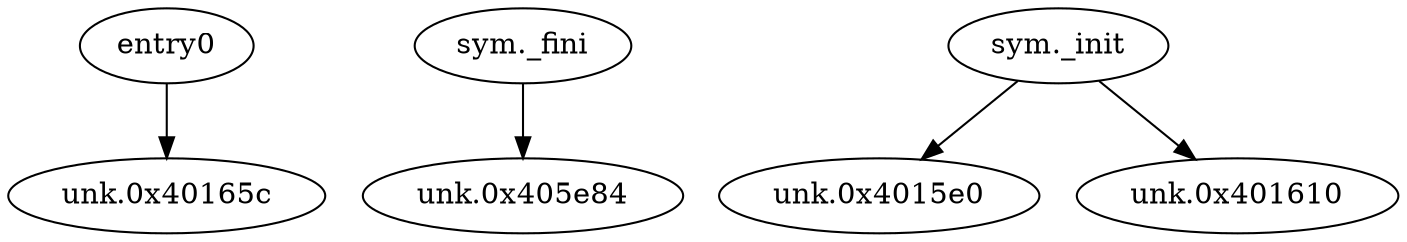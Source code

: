 digraph code {
  "0x00401650" [label="entry0"];
  "0x00401650" -> "0x0040165c";
  "0x0040165c" [label="unk.0x40165c"];
  "0x00405e60" [label="sym._fini"];
  "0x00405e60" -> "0x00405e84";
  "0x00405e84" [label="unk.0x405e84"];
  "0x004015bc" [label="sym._init"];
  "0x004015bc" -> "0x004015e0";
  "0x004015e0" [label="unk.0x4015e0"];
  "0x004015bc" -> "0x00401610";
  "0x00401610" [label="unk.0x401610"];
}
